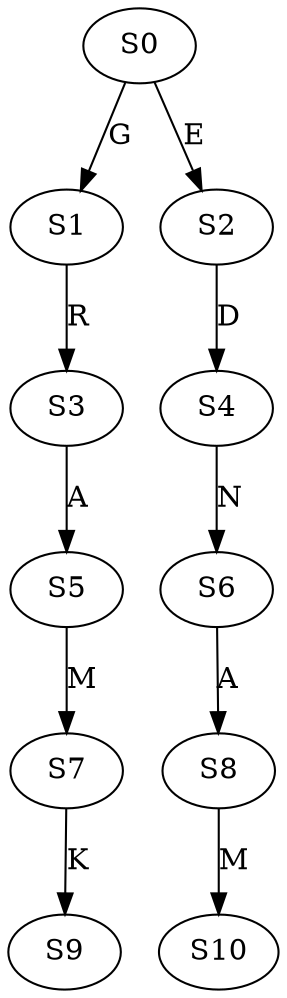 strict digraph  {
	S0 -> S1 [ label = G ];
	S0 -> S2 [ label = E ];
	S1 -> S3 [ label = R ];
	S2 -> S4 [ label = D ];
	S3 -> S5 [ label = A ];
	S4 -> S6 [ label = N ];
	S5 -> S7 [ label = M ];
	S6 -> S8 [ label = A ];
	S7 -> S9 [ label = K ];
	S8 -> S10 [ label = M ];
}
